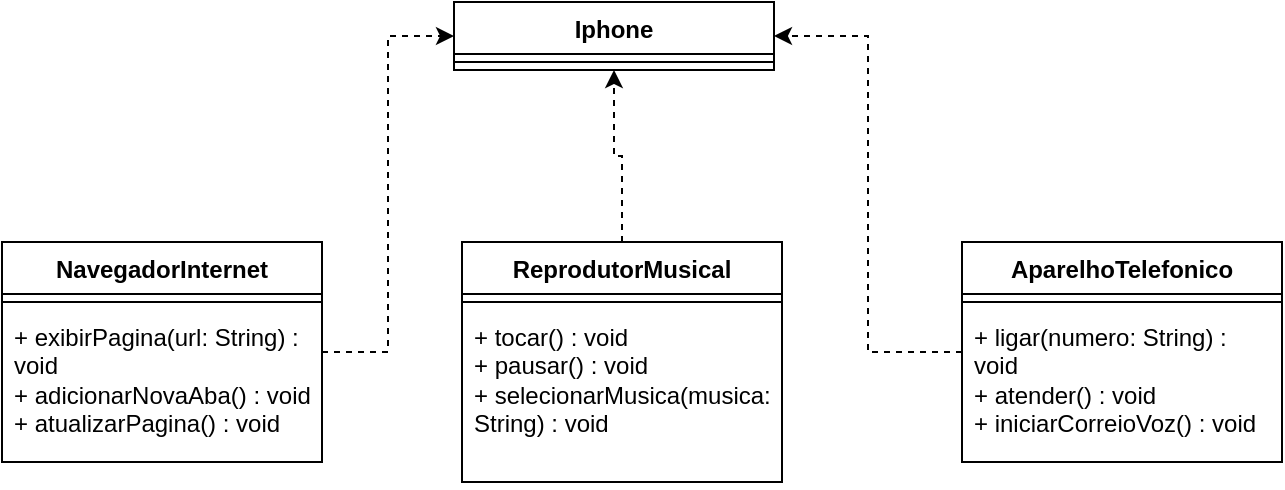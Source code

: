 <mxfile version="24.7.5">
  <diagram name="Página-1" id="WROzz1zBh4wCcs4o05N5">
    <mxGraphModel dx="1380" dy="756" grid="1" gridSize="10" guides="1" tooltips="1" connect="1" arrows="1" fold="1" page="1" pageScale="1" pageWidth="827" pageHeight="1169" math="0" shadow="0">
      <root>
        <mxCell id="0" />
        <mxCell id="1" parent="0" />
        <mxCell id="r_4Iz4pL5gPp644gcN3Q-35" style="edgeStyle=orthogonalEdgeStyle;rounded=0;orthogonalLoop=1;jettySize=auto;html=1;entryX=0.5;entryY=1;entryDx=0;entryDy=0;dashed=1;" edge="1" parent="1" source="r_4Iz4pL5gPp644gcN3Q-1" target="r_4Iz4pL5gPp644gcN3Q-18">
          <mxGeometry relative="1" as="geometry" />
        </mxCell>
        <mxCell id="r_4Iz4pL5gPp644gcN3Q-1" value="ReprodutorMusical" style="swimlane;fontStyle=1;align=center;verticalAlign=top;childLayout=stackLayout;horizontal=1;startSize=26;horizontalStack=0;resizeParent=1;resizeParentMax=0;resizeLast=0;collapsible=1;marginBottom=0;whiteSpace=wrap;html=1;" vertex="1" parent="1">
          <mxGeometry x="324" y="260" width="160" height="120" as="geometry">
            <mxRectangle x="110" y="140" width="140" height="30" as="alternateBounds" />
          </mxGeometry>
        </mxCell>
        <mxCell id="r_4Iz4pL5gPp644gcN3Q-3" value="" style="line;strokeWidth=1;fillColor=none;align=left;verticalAlign=middle;spacingTop=-1;spacingLeft=3;spacingRight=3;rotatable=0;labelPosition=right;points=[];portConstraint=eastwest;strokeColor=inherit;" vertex="1" parent="r_4Iz4pL5gPp644gcN3Q-1">
          <mxGeometry y="26" width="160" height="8" as="geometry" />
        </mxCell>
        <mxCell id="r_4Iz4pL5gPp644gcN3Q-4" value="&lt;div&gt;+ tocar() : void&lt;/div&gt;&lt;div&gt;+ pausar() : void&lt;/div&gt;&lt;div&gt;+ selecionarMusica(musica: String) : void&lt;/div&gt;&lt;div&gt;&lt;br&gt;&lt;/div&gt;" style="text;strokeColor=none;fillColor=none;align=left;verticalAlign=top;spacingLeft=4;spacingRight=4;overflow=hidden;rotatable=0;points=[[0,0.5],[1,0.5]];portConstraint=eastwest;whiteSpace=wrap;html=1;" vertex="1" parent="r_4Iz4pL5gPp644gcN3Q-1">
          <mxGeometry y="34" width="160" height="86" as="geometry" />
        </mxCell>
        <mxCell id="r_4Iz4pL5gPp644gcN3Q-34" style="edgeStyle=orthogonalEdgeStyle;rounded=0;orthogonalLoop=1;jettySize=auto;html=1;entryX=1;entryY=0.5;entryDx=0;entryDy=0;dashed=1;" edge="1" parent="1" source="r_4Iz4pL5gPp644gcN3Q-10" target="r_4Iz4pL5gPp644gcN3Q-18">
          <mxGeometry relative="1" as="geometry" />
        </mxCell>
        <mxCell id="r_4Iz4pL5gPp644gcN3Q-10" value="AparelhoTelefonico" style="swimlane;fontStyle=1;align=center;verticalAlign=top;childLayout=stackLayout;horizontal=1;startSize=26;horizontalStack=0;resizeParent=1;resizeParentMax=0;resizeLast=0;collapsible=1;marginBottom=0;whiteSpace=wrap;html=1;" vertex="1" parent="1">
          <mxGeometry x="574" y="260" width="160" height="110" as="geometry" />
        </mxCell>
        <mxCell id="r_4Iz4pL5gPp644gcN3Q-12" value="" style="line;strokeWidth=1;fillColor=none;align=left;verticalAlign=middle;spacingTop=-1;spacingLeft=3;spacingRight=3;rotatable=0;labelPosition=right;points=[];portConstraint=eastwest;strokeColor=inherit;" vertex="1" parent="r_4Iz4pL5gPp644gcN3Q-10">
          <mxGeometry y="26" width="160" height="8" as="geometry" />
        </mxCell>
        <mxCell id="r_4Iz4pL5gPp644gcN3Q-13" value="&lt;div&gt;+ ligar(numero: String) : void&lt;/div&gt;&lt;div&gt;+ atender() : void&lt;/div&gt;&lt;div&gt;+ iniciarCorreioVoz() : void&lt;/div&gt;" style="text;strokeColor=none;fillColor=none;align=left;verticalAlign=top;spacingLeft=4;spacingRight=4;overflow=hidden;rotatable=0;points=[[0,0.5],[1,0.5]];portConstraint=eastwest;whiteSpace=wrap;html=1;" vertex="1" parent="r_4Iz4pL5gPp644gcN3Q-10">
          <mxGeometry y="34" width="160" height="76" as="geometry" />
        </mxCell>
        <mxCell id="r_4Iz4pL5gPp644gcN3Q-33" style="edgeStyle=orthogonalEdgeStyle;rounded=0;orthogonalLoop=1;jettySize=auto;html=1;entryX=0;entryY=0.5;entryDx=0;entryDy=0;dashed=1;" edge="1" parent="1" source="r_4Iz4pL5gPp644gcN3Q-14" target="r_4Iz4pL5gPp644gcN3Q-18">
          <mxGeometry relative="1" as="geometry" />
        </mxCell>
        <mxCell id="r_4Iz4pL5gPp644gcN3Q-14" value="NavegadorInternet" style="swimlane;fontStyle=1;align=center;verticalAlign=top;childLayout=stackLayout;horizontal=1;startSize=26;horizontalStack=0;resizeParent=1;resizeParentMax=0;resizeLast=0;collapsible=1;marginBottom=0;whiteSpace=wrap;html=1;" vertex="1" parent="1">
          <mxGeometry x="94" y="260" width="160" height="110" as="geometry" />
        </mxCell>
        <mxCell id="r_4Iz4pL5gPp644gcN3Q-16" value="" style="line;strokeWidth=1;fillColor=none;align=left;verticalAlign=middle;spacingTop=-1;spacingLeft=3;spacingRight=3;rotatable=0;labelPosition=right;points=[];portConstraint=eastwest;strokeColor=inherit;" vertex="1" parent="r_4Iz4pL5gPp644gcN3Q-14">
          <mxGeometry y="26" width="160" height="8" as="geometry" />
        </mxCell>
        <mxCell id="r_4Iz4pL5gPp644gcN3Q-17" value="&lt;div&gt;+ exibirPagina(url: String) : void&lt;/div&gt;&lt;div&gt;+ adicionarNovaAba() : void&lt;/div&gt;&lt;div&gt;+ atualizarPagina() : void&lt;/div&gt;" style="text;strokeColor=none;fillColor=none;align=left;verticalAlign=top;spacingLeft=4;spacingRight=4;overflow=hidden;rotatable=0;points=[[0,0.5],[1,0.5]];portConstraint=eastwest;whiteSpace=wrap;html=1;" vertex="1" parent="r_4Iz4pL5gPp644gcN3Q-14">
          <mxGeometry y="34" width="160" height="76" as="geometry" />
        </mxCell>
        <mxCell id="r_4Iz4pL5gPp644gcN3Q-18" value="Iphone" style="swimlane;fontStyle=1;align=center;verticalAlign=top;childLayout=stackLayout;horizontal=1;startSize=26;horizontalStack=0;resizeParent=1;resizeParentMax=0;resizeLast=0;collapsible=1;marginBottom=0;whiteSpace=wrap;html=1;" vertex="1" parent="1">
          <mxGeometry x="320" y="140" width="160" height="34" as="geometry" />
        </mxCell>
        <mxCell id="r_4Iz4pL5gPp644gcN3Q-20" value="" style="line;strokeWidth=1;fillColor=none;align=left;verticalAlign=middle;spacingTop=-1;spacingLeft=3;spacingRight=3;rotatable=0;labelPosition=right;points=[];portConstraint=eastwest;strokeColor=inherit;" vertex="1" parent="r_4Iz4pL5gPp644gcN3Q-18">
          <mxGeometry y="26" width="160" height="8" as="geometry" />
        </mxCell>
      </root>
    </mxGraphModel>
  </diagram>
</mxfile>
